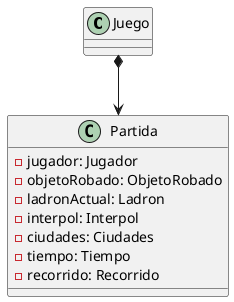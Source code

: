 @startuml

class Juego{}

class Partida {
    -jugador: Jugador
    -objetoRobado: ObjetoRobado
    -ladronActual: Ladron
    -interpol: Interpol
    -ciudades: Ciudades
    -tiempo: Tiempo
    -recorrido: Recorrido
}

Juego *--> Partida

@enduml